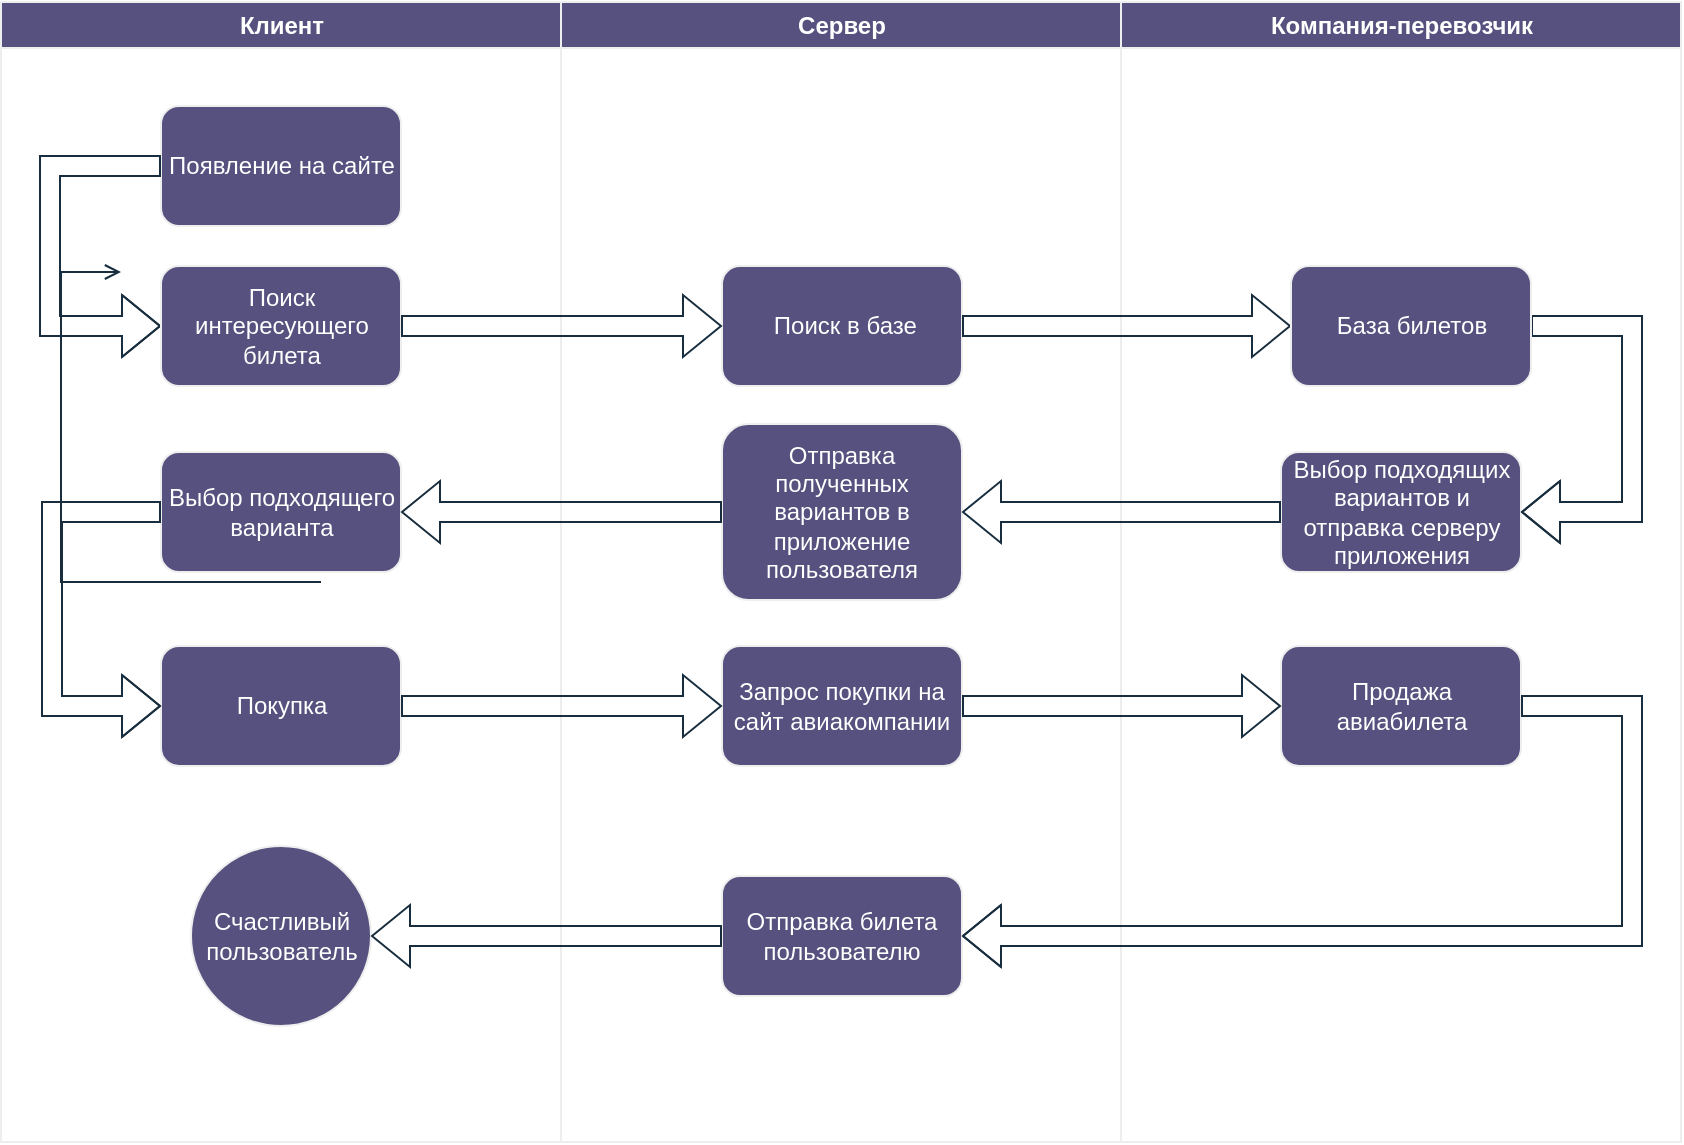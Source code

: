 <mxfile version="24.7.12">
  <diagram name="Page-1" id="e7e014a7-5840-1c2e-5031-d8a46d1fe8dd">
    <mxGraphModel dx="1426" dy="791" grid="1" gridSize="10" guides="1" tooltips="1" connect="1" arrows="1" fold="1" page="1" pageScale="1" pageWidth="1169" pageHeight="826" background="none" math="0" shadow="0">
      <root>
        <mxCell id="0" />
        <mxCell id="1" parent="0" />
        <mxCell id="2" value="Клиент" style="swimlane;whiteSpace=wrap;labelBackgroundColor=none;fillColor=#56517E;strokeColor=#EEEEEE;fontColor=#FFFFFF;" parent="1" vertex="1">
          <mxGeometry x="164.5" y="128" width="280" height="570" as="geometry" />
        </mxCell>
        <mxCell id="12" value="" style="edgeStyle=elbowEdgeStyle;elbow=horizontal;strokeColor=#182E3E;endArrow=open;endFill=1;rounded=0;labelBackgroundColor=none;fontColor=default;" parent="2" source="10" edge="1">
          <mxGeometry width="100" height="100" relative="1" as="geometry">
            <mxPoint x="160" y="290" as="sourcePoint" />
            <mxPoint x="60" y="135" as="targetPoint" />
            <Array as="points">
              <mxPoint x="30" y="250" />
            </Array>
          </mxGeometry>
        </mxCell>
        <mxCell id="Ww4LAWgkJKV93h-ZjiDe-42" value="Появление на сайте" style="rounded=1;whiteSpace=wrap;html=1;labelBackgroundColor=none;fillColor=#56517E;strokeColor=#EEEEEE;fontColor=#FFFFFF;" vertex="1" parent="2">
          <mxGeometry x="80" y="52" width="120" height="60" as="geometry" />
        </mxCell>
        <mxCell id="Ww4LAWgkJKV93h-ZjiDe-45" value="" style="shape=flexArrow;endArrow=block;html=1;rounded=0;entryX=0;entryY=0.5;entryDx=0;entryDy=0;endFill=0;labelBackgroundColor=none;strokeColor=#182E3E;fontColor=default;" edge="1" parent="2" target="Ww4LAWgkJKV93h-ZjiDe-44">
          <mxGeometry width="50" height="50" relative="1" as="geometry">
            <mxPoint x="80" y="82" as="sourcePoint" />
            <mxPoint x="80" y="182" as="targetPoint" />
            <Array as="points">
              <mxPoint x="24.5" y="82" />
              <mxPoint x="24.5" y="162" />
            </Array>
          </mxGeometry>
        </mxCell>
        <mxCell id="Ww4LAWgkJKV93h-ZjiDe-54" value="Выбор подходящего варианта" style="rounded=1;whiteSpace=wrap;html=1;labelBackgroundColor=none;fillColor=#56517E;strokeColor=#EEEEEE;fontColor=#FFFFFF;" vertex="1" parent="2">
          <mxGeometry x="80" y="225" width="120" height="60" as="geometry" />
        </mxCell>
        <mxCell id="Ww4LAWgkJKV93h-ZjiDe-56" value="Покупка" style="rounded=1;whiteSpace=wrap;html=1;labelBackgroundColor=none;fillColor=#56517E;strokeColor=#EEEEEE;fontColor=#FFFFFF;" vertex="1" parent="2">
          <mxGeometry x="80" y="322" width="120" height="60" as="geometry" />
        </mxCell>
        <mxCell id="Ww4LAWgkJKV93h-ZjiDe-57" value="" style="shape=flexArrow;endArrow=classic;html=1;rounded=0;exitX=0;exitY=0.5;exitDx=0;exitDy=0;entryX=0;entryY=0.5;entryDx=0;entryDy=0;labelBackgroundColor=none;strokeColor=#182E3E;fontColor=default;" edge="1" parent="2" source="Ww4LAWgkJKV93h-ZjiDe-54" target="Ww4LAWgkJKV93h-ZjiDe-56">
          <mxGeometry width="50" height="50" relative="1" as="geometry">
            <mxPoint x="-14.5" y="272" as="sourcePoint" />
            <mxPoint x="35.5" y="222" as="targetPoint" />
            <Array as="points">
              <mxPoint x="25.5" y="255" />
              <mxPoint x="25.5" y="352" />
            </Array>
          </mxGeometry>
        </mxCell>
        <mxCell id="Ww4LAWgkJKV93h-ZjiDe-63" value="Счастливый пользователь" style="ellipse;whiteSpace=wrap;html=1;aspect=fixed;fillColor=#56517E;strokeColor=#EEEEEE;labelBackgroundColor=none;fontColor=#FFFFFF;" vertex="1" parent="2">
          <mxGeometry x="95" y="422" width="90" height="90" as="geometry" />
        </mxCell>
        <mxCell id="3" value="Сервер" style="swimlane;whiteSpace=wrap;labelBackgroundColor=none;fillColor=#56517E;strokeColor=#EEEEEE;fontColor=#FFFFFF;" parent="1" vertex="1">
          <mxGeometry x="444.5" y="128" width="280" height="570" as="geometry" />
        </mxCell>
        <mxCell id="Ww4LAWgkJKV93h-ZjiDe-52" value="Отправка полученных вариантов в приложение пользователя" style="rounded=1;whiteSpace=wrap;html=1;labelBackgroundColor=none;fillColor=#56517E;strokeColor=#EEEEEE;fontColor=#FFFFFF;" vertex="1" parent="3">
          <mxGeometry x="80.5" y="211" width="120" height="88" as="geometry" />
        </mxCell>
        <mxCell id="Ww4LAWgkJKV93h-ZjiDe-58" value="Запрос покупки на сайт авиакомпании" style="rounded=1;whiteSpace=wrap;html=1;labelBackgroundColor=none;fillColor=#56517E;strokeColor=#EEEEEE;fontColor=#FFFFFF;" vertex="1" parent="3">
          <mxGeometry x="80.5" y="322" width="120" height="60" as="geometry" />
        </mxCell>
        <mxCell id="Ww4LAWgkJKV93h-ZjiDe-62" value="Отправка билета пользователю" style="rounded=1;whiteSpace=wrap;html=1;labelBackgroundColor=none;fillColor=#56517E;strokeColor=#EEEEEE;fontColor=#FFFFFF;" vertex="1" parent="3">
          <mxGeometry x="80.5" y="437" width="120" height="60" as="geometry" />
        </mxCell>
        <mxCell id="4" value="Компания-перевозчик" style="swimlane;whiteSpace=wrap;labelBackgroundColor=none;fillColor=#56517E;strokeColor=#EEEEEE;fontColor=#FFFFFF;" parent="1" vertex="1">
          <mxGeometry x="724.5" y="128" width="280" height="570" as="geometry" />
        </mxCell>
        <mxCell id="Ww4LAWgkJKV93h-ZjiDe-50" value="Выбор подходящих вариантов и отправка серверу приложения" style="rounded=1;whiteSpace=wrap;html=1;labelBackgroundColor=none;fillColor=#56517E;strokeColor=#EEEEEE;fontColor=#FFFFFF;" vertex="1" parent="4">
          <mxGeometry x="80" y="225" width="120" height="60" as="geometry" />
        </mxCell>
        <mxCell id="Ww4LAWgkJKV93h-ZjiDe-51" value="" style="shape=flexArrow;endArrow=classic;html=1;rounded=0;exitX=1;exitY=0.5;exitDx=0;exitDy=0;entryX=1;entryY=0.5;entryDx=0;entryDy=0;labelBackgroundColor=none;strokeColor=#182E3E;fontColor=default;" edge="1" parent="4" source="Ww4LAWgkJKV93h-ZjiDe-46" target="Ww4LAWgkJKV93h-ZjiDe-50">
          <mxGeometry width="50" height="50" relative="1" as="geometry">
            <mxPoint x="225.5" y="172" as="sourcePoint" />
            <mxPoint x="275.5" y="122" as="targetPoint" />
            <Array as="points">
              <mxPoint x="255.5" y="162" />
              <mxPoint x="255.5" y="255" />
            </Array>
          </mxGeometry>
        </mxCell>
        <mxCell id="Ww4LAWgkJKV93h-ZjiDe-44" value="Поиск интересующего билета" style="rounded=1;whiteSpace=wrap;html=1;labelBackgroundColor=none;fillColor=#56517E;strokeColor=#EEEEEE;fontColor=#FFFFFF;" vertex="1" parent="4">
          <mxGeometry x="-480" y="132" width="120" height="60" as="geometry" />
        </mxCell>
        <mxCell id="Ww4LAWgkJKV93h-ZjiDe-43" value="&amp;nbsp;Поиск в базе" style="rounded=1;whiteSpace=wrap;html=1;labelBackgroundColor=none;fillColor=#56517E;strokeColor=#EEEEEE;fontColor=#FFFFFF;" vertex="1" parent="4">
          <mxGeometry x="-199.5" y="132" width="120" height="60" as="geometry" />
        </mxCell>
        <mxCell id="Ww4LAWgkJKV93h-ZjiDe-49" value="" style="shape=flexArrow;endArrow=classic;html=1;rounded=0;entryX=0;entryY=0.5;entryDx=0;entryDy=0;exitX=1;exitY=0.5;exitDx=0;exitDy=0;labelBackgroundColor=none;strokeColor=#182E3E;fontColor=default;" edge="1" parent="4" source="Ww4LAWgkJKV93h-ZjiDe-43" target="Ww4LAWgkJKV93h-ZjiDe-46">
          <mxGeometry width="50" height="50" relative="1" as="geometry">
            <mxPoint x="-79.5" y="192" as="sourcePoint" />
            <mxPoint x="-29.5" y="142" as="targetPoint" />
          </mxGeometry>
        </mxCell>
        <mxCell id="Ww4LAWgkJKV93h-ZjiDe-46" value="База билетов" style="rounded=1;whiteSpace=wrap;html=1;labelBackgroundColor=none;fillColor=#56517E;strokeColor=#EEEEEE;fontColor=#FFFFFF;" vertex="1" parent="4">
          <mxGeometry x="85" y="132" width="120" height="60" as="geometry" />
        </mxCell>
        <mxCell id="Ww4LAWgkJKV93h-ZjiDe-47" value="" style="shape=flexArrow;endArrow=classic;html=1;rounded=0;entryX=0;entryY=0.5;entryDx=0;entryDy=0;exitX=1;exitY=0.5;exitDx=0;exitDy=0;labelBackgroundColor=none;strokeColor=#182E3E;fontColor=default;" edge="1" parent="4" source="Ww4LAWgkJKV93h-ZjiDe-44" target="Ww4LAWgkJKV93h-ZjiDe-43">
          <mxGeometry width="50" height="50" relative="1" as="geometry">
            <mxPoint x="-360" y="182" as="sourcePoint" />
            <mxPoint x="-310" y="132" as="targetPoint" />
          </mxGeometry>
        </mxCell>
        <mxCell id="Ww4LAWgkJKV93h-ZjiDe-60" value="Продажа авиабилета" style="rounded=1;whiteSpace=wrap;html=1;labelBackgroundColor=none;fillColor=#56517E;strokeColor=#EEEEEE;fontColor=#FFFFFF;" vertex="1" parent="4">
          <mxGeometry x="80" y="322" width="120" height="60" as="geometry" />
        </mxCell>
        <mxCell id="Ww4LAWgkJKV93h-ZjiDe-53" value="" style="shape=flexArrow;endArrow=classic;html=1;rounded=0;exitX=0;exitY=0.5;exitDx=0;exitDy=0;entryX=1;entryY=0.5;entryDx=0;entryDy=0;labelBackgroundColor=none;strokeColor=#182E3E;fontColor=default;" edge="1" parent="1" source="Ww4LAWgkJKV93h-ZjiDe-50" target="Ww4LAWgkJKV93h-ZjiDe-52">
          <mxGeometry width="50" height="50" relative="1" as="geometry">
            <mxPoint x="530" y="410" as="sourcePoint" />
            <mxPoint x="580" y="360" as="targetPoint" />
          </mxGeometry>
        </mxCell>
        <mxCell id="Ww4LAWgkJKV93h-ZjiDe-55" value="" style="shape=flexArrow;endArrow=classic;html=1;rounded=0;exitX=0;exitY=0.5;exitDx=0;exitDy=0;entryX=1;entryY=0.5;entryDx=0;entryDy=0;labelBackgroundColor=none;strokeColor=#182E3E;fontColor=default;" edge="1" parent="1" source="Ww4LAWgkJKV93h-ZjiDe-52" target="Ww4LAWgkJKV93h-ZjiDe-54">
          <mxGeometry width="50" height="50" relative="1" as="geometry">
            <mxPoint x="530" y="410" as="sourcePoint" />
            <mxPoint x="580" y="360" as="targetPoint" />
          </mxGeometry>
        </mxCell>
        <mxCell id="Ww4LAWgkJKV93h-ZjiDe-59" value="" style="shape=flexArrow;endArrow=classic;html=1;rounded=0;exitX=1;exitY=0.5;exitDx=0;exitDy=0;entryX=0;entryY=0.5;entryDx=0;entryDy=0;labelBackgroundColor=none;strokeColor=#182E3E;fontColor=default;" edge="1" parent="1" source="Ww4LAWgkJKV93h-ZjiDe-56" target="Ww4LAWgkJKV93h-ZjiDe-58">
          <mxGeometry width="50" height="50" relative="1" as="geometry">
            <mxPoint x="530" y="410" as="sourcePoint" />
            <mxPoint x="580" y="360" as="targetPoint" />
          </mxGeometry>
        </mxCell>
        <mxCell id="Ww4LAWgkJKV93h-ZjiDe-61" value="" style="shape=flexArrow;endArrow=classic;html=1;rounded=0;exitX=1;exitY=0.5;exitDx=0;exitDy=0;entryX=0;entryY=0.5;entryDx=0;entryDy=0;labelBackgroundColor=none;strokeColor=#182E3E;fontColor=default;" edge="1" parent="1" source="Ww4LAWgkJKV93h-ZjiDe-58" target="Ww4LAWgkJKV93h-ZjiDe-60">
          <mxGeometry width="50" height="50" relative="1" as="geometry">
            <mxPoint x="530" y="410" as="sourcePoint" />
            <mxPoint x="580" y="360" as="targetPoint" />
          </mxGeometry>
        </mxCell>
        <mxCell id="Ww4LAWgkJKV93h-ZjiDe-64" value="" style="shape=flexArrow;endArrow=classic;html=1;rounded=0;exitX=0;exitY=0.5;exitDx=0;exitDy=0;entryX=1;entryY=0.5;entryDx=0;entryDy=0;labelBackgroundColor=none;strokeColor=#182E3E;fontColor=default;" edge="1" parent="1" source="Ww4LAWgkJKV93h-ZjiDe-62" target="Ww4LAWgkJKV93h-ZjiDe-63">
          <mxGeometry width="50" height="50" relative="1" as="geometry">
            <mxPoint x="530" y="410" as="sourcePoint" />
            <mxPoint x="580" y="360" as="targetPoint" />
          </mxGeometry>
        </mxCell>
        <mxCell id="Ww4LAWgkJKV93h-ZjiDe-65" value="" style="shape=flexArrow;endArrow=classic;html=1;rounded=0;exitX=1;exitY=0.5;exitDx=0;exitDy=0;entryX=1;entryY=0.5;entryDx=0;entryDy=0;labelBackgroundColor=none;strokeColor=#182E3E;fontColor=default;" edge="1" parent="1" source="Ww4LAWgkJKV93h-ZjiDe-60" target="Ww4LAWgkJKV93h-ZjiDe-62">
          <mxGeometry width="50" height="50" relative="1" as="geometry">
            <mxPoint x="530" y="410" as="sourcePoint" />
            <mxPoint x="580" y="360" as="targetPoint" />
            <Array as="points">
              <mxPoint x="980" y="480" />
              <mxPoint x="980" y="595" />
            </Array>
          </mxGeometry>
        </mxCell>
      </root>
    </mxGraphModel>
  </diagram>
</mxfile>
